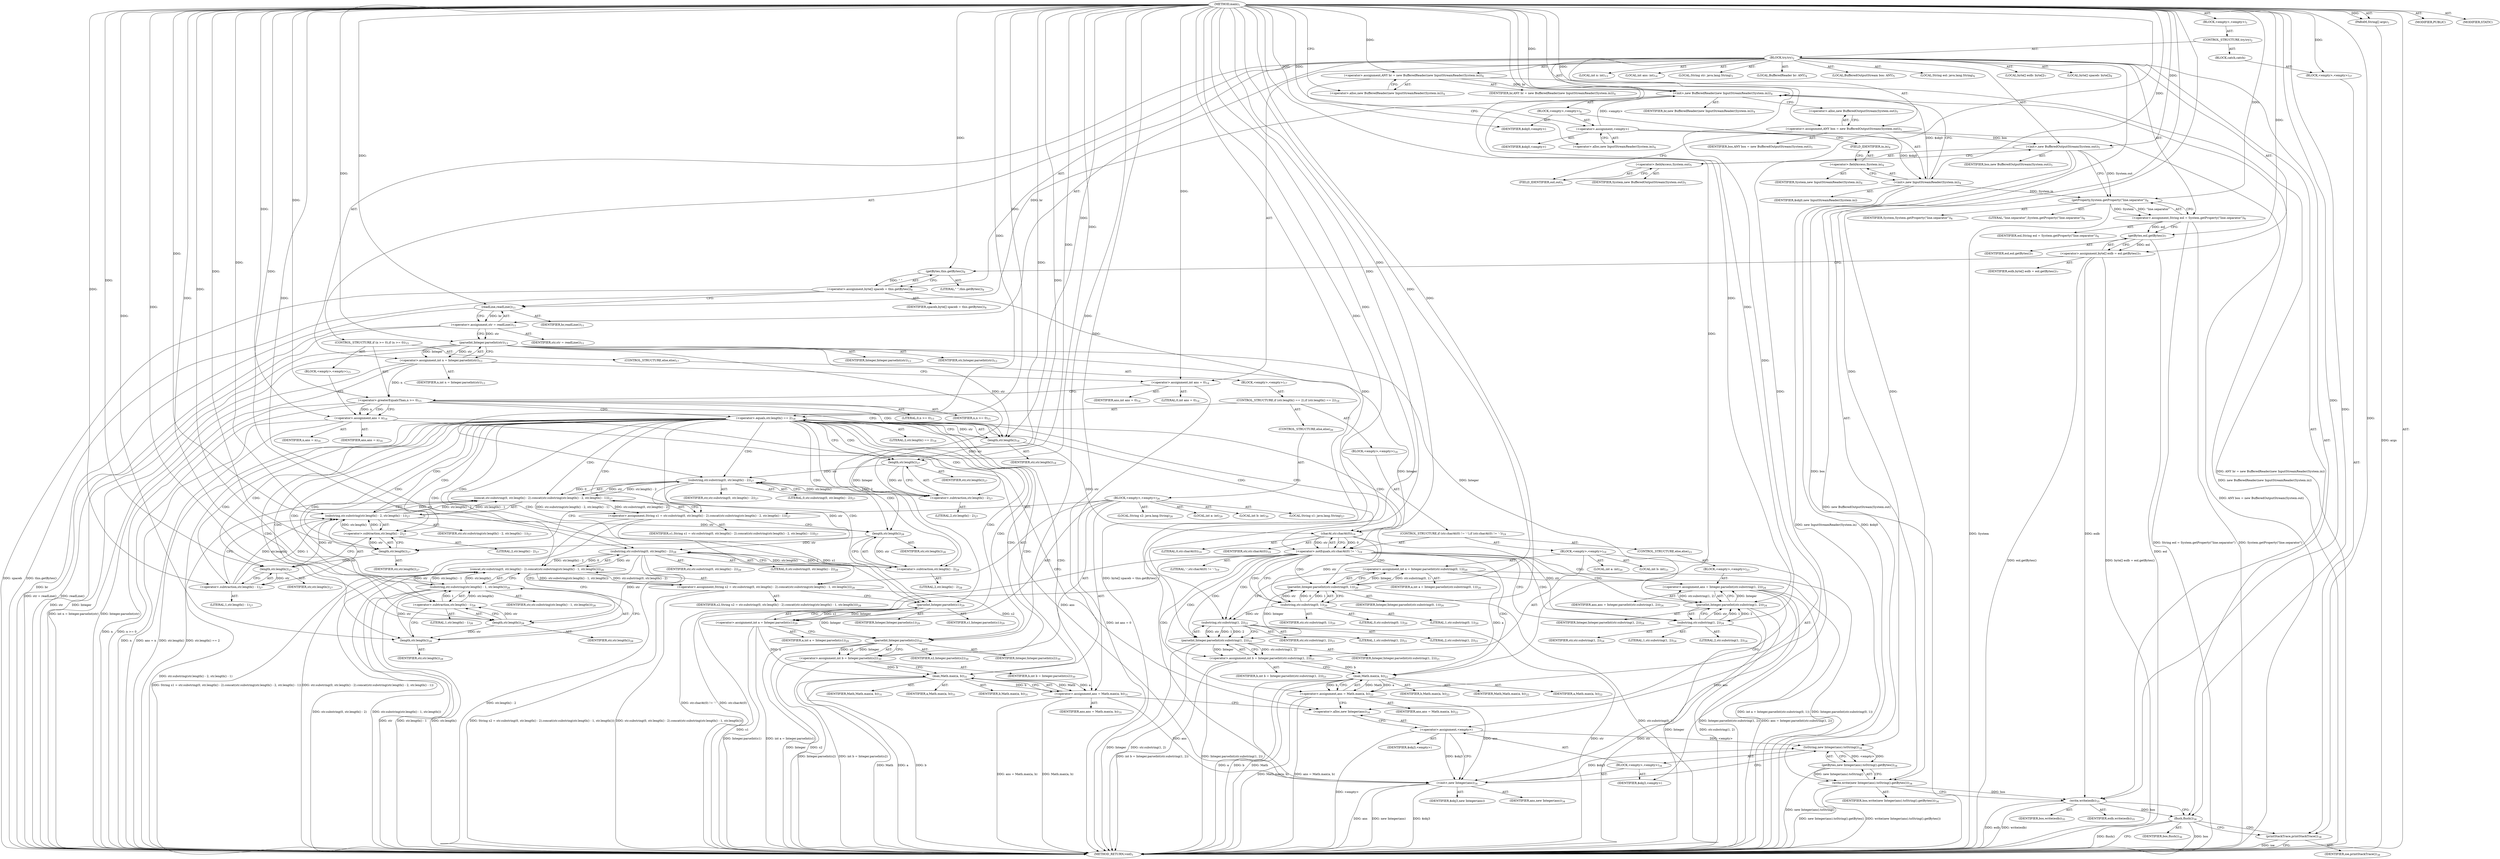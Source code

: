 digraph "main" {  
"21" [label = <(METHOD,main)<SUB>1</SUB>> ]
"22" [label = <(PARAM,String[] args)<SUB>1</SUB>> ]
"23" [label = <(BLOCK,&lt;empty&gt;,&lt;empty&gt;)<SUB>1</SUB>> ]
"24" [label = <(CONTROL_STRUCTURE,try,try)<SUB>2</SUB>> ]
"25" [label = <(BLOCK,try,try)<SUB>2</SUB>> ]
"26" [label = <(LOCAL,String str: java.lang.String)<SUB>3</SUB>> ]
"4" [label = <(LOCAL,BufferedReader br: ANY)<SUB>4</SUB>> ]
"27" [label = <(&lt;operator&gt;.assignment,ANY br = new BufferedReader(new InputStreamReader(System.in)))<SUB>4</SUB>> ]
"28" [label = <(IDENTIFIER,br,ANY br = new BufferedReader(new InputStreamReader(System.in)))<SUB>4</SUB>> ]
"29" [label = <(&lt;operator&gt;.alloc,new BufferedReader(new InputStreamReader(System.in)))<SUB>4</SUB>> ]
"30" [label = <(&lt;init&gt;,new BufferedReader(new InputStreamReader(System.in)))<SUB>4</SUB>> ]
"3" [label = <(IDENTIFIER,br,new BufferedReader(new InputStreamReader(System.in)))<SUB>4</SUB>> ]
"31" [label = <(BLOCK,&lt;empty&gt;,&lt;empty&gt;)<SUB>4</SUB>> ]
"32" [label = <(&lt;operator&gt;.assignment,&lt;empty&gt;)> ]
"33" [label = <(IDENTIFIER,$obj0,&lt;empty&gt;)> ]
"34" [label = <(&lt;operator&gt;.alloc,new InputStreamReader(System.in))<SUB>4</SUB>> ]
"35" [label = <(&lt;init&gt;,new InputStreamReader(System.in))<SUB>4</SUB>> ]
"36" [label = <(IDENTIFIER,$obj0,new InputStreamReader(System.in))> ]
"37" [label = <(&lt;operator&gt;.fieldAccess,System.in)<SUB>4</SUB>> ]
"38" [label = <(IDENTIFIER,System,new InputStreamReader(System.in))<SUB>4</SUB>> ]
"39" [label = <(FIELD_IDENTIFIER,in,in)<SUB>4</SUB>> ]
"40" [label = <(IDENTIFIER,$obj0,&lt;empty&gt;)> ]
"6" [label = <(LOCAL,BufferedOutputStream bos: ANY)<SUB>5</SUB>> ]
"41" [label = <(&lt;operator&gt;.assignment,ANY bos = new BufferedOutputStream(System.out))<SUB>5</SUB>> ]
"42" [label = <(IDENTIFIER,bos,ANY bos = new BufferedOutputStream(System.out))<SUB>5</SUB>> ]
"43" [label = <(&lt;operator&gt;.alloc,new BufferedOutputStream(System.out))<SUB>5</SUB>> ]
"44" [label = <(&lt;init&gt;,new BufferedOutputStream(System.out))<SUB>5</SUB>> ]
"5" [label = <(IDENTIFIER,bos,new BufferedOutputStream(System.out))<SUB>5</SUB>> ]
"45" [label = <(&lt;operator&gt;.fieldAccess,System.out)<SUB>5</SUB>> ]
"46" [label = <(IDENTIFIER,System,new BufferedOutputStream(System.out))<SUB>5</SUB>> ]
"47" [label = <(FIELD_IDENTIFIER,out,out)<SUB>5</SUB>> ]
"48" [label = <(LOCAL,String eol: java.lang.String)<SUB>6</SUB>> ]
"49" [label = <(&lt;operator&gt;.assignment,String eol = System.getProperty(&quot;line.separator&quot;))<SUB>6</SUB>> ]
"50" [label = <(IDENTIFIER,eol,String eol = System.getProperty(&quot;line.separator&quot;))<SUB>6</SUB>> ]
"51" [label = <(getProperty,System.getProperty(&quot;line.separator&quot;))<SUB>6</SUB>> ]
"52" [label = <(IDENTIFIER,System,System.getProperty(&quot;line.separator&quot;))<SUB>6</SUB>> ]
"53" [label = <(LITERAL,&quot;line.separator&quot;,System.getProperty(&quot;line.separator&quot;))<SUB>6</SUB>> ]
"54" [label = <(LOCAL,byte[] eolb: byte[])<SUB>7</SUB>> ]
"55" [label = <(&lt;operator&gt;.assignment,byte[] eolb = eol.getBytes())<SUB>7</SUB>> ]
"56" [label = <(IDENTIFIER,eolb,byte[] eolb = eol.getBytes())<SUB>7</SUB>> ]
"57" [label = <(getBytes,eol.getBytes())<SUB>7</SUB>> ]
"58" [label = <(IDENTIFIER,eol,eol.getBytes())<SUB>7</SUB>> ]
"59" [label = <(LOCAL,byte[] spaceb: byte[])<SUB>8</SUB>> ]
"60" [label = <(&lt;operator&gt;.assignment,byte[] spaceb = this.getBytes())<SUB>8</SUB>> ]
"61" [label = <(IDENTIFIER,spaceb,byte[] spaceb = this.getBytes())<SUB>8</SUB>> ]
"62" [label = <(getBytes,this.getBytes())<SUB>8</SUB>> ]
"63" [label = <(LITERAL,&quot; &quot;,this.getBytes())<SUB>8</SUB>> ]
"64" [label = <(&lt;operator&gt;.assignment,str = readLine())<SUB>11</SUB>> ]
"65" [label = <(IDENTIFIER,str,str = readLine())<SUB>11</SUB>> ]
"66" [label = <(readLine,readLine())<SUB>11</SUB>> ]
"67" [label = <(IDENTIFIER,br,readLine())<SUB>11</SUB>> ]
"68" [label = <(LOCAL,int n: int)<SUB>13</SUB>> ]
"69" [label = <(&lt;operator&gt;.assignment,int n = Integer.parseInt(str))<SUB>13</SUB>> ]
"70" [label = <(IDENTIFIER,n,int n = Integer.parseInt(str))<SUB>13</SUB>> ]
"71" [label = <(parseInt,Integer.parseInt(str))<SUB>13</SUB>> ]
"72" [label = <(IDENTIFIER,Integer,Integer.parseInt(str))<SUB>13</SUB>> ]
"73" [label = <(IDENTIFIER,str,Integer.parseInt(str))<SUB>13</SUB>> ]
"74" [label = <(LOCAL,int ans: int)<SUB>14</SUB>> ]
"75" [label = <(&lt;operator&gt;.assignment,int ans = 0)<SUB>14</SUB>> ]
"76" [label = <(IDENTIFIER,ans,int ans = 0)<SUB>14</SUB>> ]
"77" [label = <(LITERAL,0,int ans = 0)<SUB>14</SUB>> ]
"78" [label = <(CONTROL_STRUCTURE,if (n &gt;= 0),if (n &gt;= 0))<SUB>15</SUB>> ]
"79" [label = <(&lt;operator&gt;.greaterEqualsThan,n &gt;= 0)<SUB>15</SUB>> ]
"80" [label = <(IDENTIFIER,n,n &gt;= 0)<SUB>15</SUB>> ]
"81" [label = <(LITERAL,0,n &gt;= 0)<SUB>15</SUB>> ]
"82" [label = <(BLOCK,&lt;empty&gt;,&lt;empty&gt;)<SUB>15</SUB>> ]
"83" [label = <(&lt;operator&gt;.assignment,ans = n)<SUB>16</SUB>> ]
"84" [label = <(IDENTIFIER,ans,ans = n)<SUB>16</SUB>> ]
"85" [label = <(IDENTIFIER,n,ans = n)<SUB>16</SUB>> ]
"86" [label = <(CONTROL_STRUCTURE,else,else)<SUB>17</SUB>> ]
"87" [label = <(BLOCK,&lt;empty&gt;,&lt;empty&gt;)<SUB>17</SUB>> ]
"88" [label = <(CONTROL_STRUCTURE,if (str.length() == 2),if (str.length() == 2))<SUB>18</SUB>> ]
"89" [label = <(&lt;operator&gt;.equals,str.length() == 2)<SUB>18</SUB>> ]
"90" [label = <(length,str.length())<SUB>18</SUB>> ]
"91" [label = <(IDENTIFIER,str,str.length())<SUB>18</SUB>> ]
"92" [label = <(LITERAL,2,str.length() == 2)<SUB>18</SUB>> ]
"93" [label = <(BLOCK,&lt;empty&gt;,&lt;empty&gt;)<SUB>18</SUB>> ]
"94" [label = <(CONTROL_STRUCTURE,if (str.charAt(0) != '-'),if (str.charAt(0) != '-'))<SUB>19</SUB>> ]
"95" [label = <(&lt;operator&gt;.notEquals,str.charAt(0) != '-')<SUB>19</SUB>> ]
"96" [label = <(charAt,str.charAt(0))<SUB>19</SUB>> ]
"97" [label = <(IDENTIFIER,str,str.charAt(0))<SUB>19</SUB>> ]
"98" [label = <(LITERAL,0,str.charAt(0))<SUB>19</SUB>> ]
"99" [label = <(LITERAL,'-',str.charAt(0) != '-')<SUB>19</SUB>> ]
"100" [label = <(BLOCK,&lt;empty&gt;,&lt;empty&gt;)<SUB>19</SUB>> ]
"101" [label = <(LOCAL,int a: int)<SUB>20</SUB>> ]
"102" [label = <(&lt;operator&gt;.assignment,int a = Integer.parseInt(str.substring(0, 1)))<SUB>20</SUB>> ]
"103" [label = <(IDENTIFIER,a,int a = Integer.parseInt(str.substring(0, 1)))<SUB>20</SUB>> ]
"104" [label = <(parseInt,Integer.parseInt(str.substring(0, 1)))<SUB>20</SUB>> ]
"105" [label = <(IDENTIFIER,Integer,Integer.parseInt(str.substring(0, 1)))<SUB>20</SUB>> ]
"106" [label = <(substring,str.substring(0, 1))<SUB>20</SUB>> ]
"107" [label = <(IDENTIFIER,str,str.substring(0, 1))<SUB>20</SUB>> ]
"108" [label = <(LITERAL,0,str.substring(0, 1))<SUB>20</SUB>> ]
"109" [label = <(LITERAL,1,str.substring(0, 1))<SUB>20</SUB>> ]
"110" [label = <(LOCAL,int b: int)<SUB>21</SUB>> ]
"111" [label = <(&lt;operator&gt;.assignment,int b = Integer.parseInt(str.substring(1, 2)))<SUB>21</SUB>> ]
"112" [label = <(IDENTIFIER,b,int b = Integer.parseInt(str.substring(1, 2)))<SUB>21</SUB>> ]
"113" [label = <(parseInt,Integer.parseInt(str.substring(1, 2)))<SUB>21</SUB>> ]
"114" [label = <(IDENTIFIER,Integer,Integer.parseInt(str.substring(1, 2)))<SUB>21</SUB>> ]
"115" [label = <(substring,str.substring(1, 2))<SUB>21</SUB>> ]
"116" [label = <(IDENTIFIER,str,str.substring(1, 2))<SUB>21</SUB>> ]
"117" [label = <(LITERAL,1,str.substring(1, 2))<SUB>21</SUB>> ]
"118" [label = <(LITERAL,2,str.substring(1, 2))<SUB>21</SUB>> ]
"119" [label = <(&lt;operator&gt;.assignment,ans = Math.max(a, b))<SUB>22</SUB>> ]
"120" [label = <(IDENTIFIER,ans,ans = Math.max(a, b))<SUB>22</SUB>> ]
"121" [label = <(max,Math.max(a, b))<SUB>22</SUB>> ]
"122" [label = <(IDENTIFIER,Math,Math.max(a, b))<SUB>22</SUB>> ]
"123" [label = <(IDENTIFIER,a,Math.max(a, b))<SUB>22</SUB>> ]
"124" [label = <(IDENTIFIER,b,Math.max(a, b))<SUB>22</SUB>> ]
"125" [label = <(CONTROL_STRUCTURE,else,else)<SUB>23</SUB>> ]
"126" [label = <(BLOCK,&lt;empty&gt;,&lt;empty&gt;)<SUB>23</SUB>> ]
"127" [label = <(&lt;operator&gt;.assignment,ans = Integer.parseInt(str.substring(1, 2)))<SUB>24</SUB>> ]
"128" [label = <(IDENTIFIER,ans,ans = Integer.parseInt(str.substring(1, 2)))<SUB>24</SUB>> ]
"129" [label = <(parseInt,Integer.parseInt(str.substring(1, 2)))<SUB>24</SUB>> ]
"130" [label = <(IDENTIFIER,Integer,Integer.parseInt(str.substring(1, 2)))<SUB>24</SUB>> ]
"131" [label = <(substring,str.substring(1, 2))<SUB>24</SUB>> ]
"132" [label = <(IDENTIFIER,str,str.substring(1, 2))<SUB>24</SUB>> ]
"133" [label = <(LITERAL,1,str.substring(1, 2))<SUB>24</SUB>> ]
"134" [label = <(LITERAL,2,str.substring(1, 2))<SUB>24</SUB>> ]
"135" [label = <(CONTROL_STRUCTURE,else,else)<SUB>26</SUB>> ]
"136" [label = <(BLOCK,&lt;empty&gt;,&lt;empty&gt;)<SUB>26</SUB>> ]
"137" [label = <(LOCAL,String s1: java.lang.String)<SUB>27</SUB>> ]
"138" [label = <(&lt;operator&gt;.assignment,String s1 = str.substring(0, str.length() - 2).concat(str.substring(str.length() - 2, str.length() - 1)))<SUB>27</SUB>> ]
"139" [label = <(IDENTIFIER,s1,String s1 = str.substring(0, str.length() - 2).concat(str.substring(str.length() - 2, str.length() - 1)))<SUB>27</SUB>> ]
"140" [label = <(concat,str.substring(0, str.length() - 2).concat(str.substring(str.length() - 2, str.length() - 1)))<SUB>27</SUB>> ]
"141" [label = <(substring,str.substring(0, str.length() - 2))<SUB>27</SUB>> ]
"142" [label = <(IDENTIFIER,str,str.substring(0, str.length() - 2))<SUB>27</SUB>> ]
"143" [label = <(LITERAL,0,str.substring(0, str.length() - 2))<SUB>27</SUB>> ]
"144" [label = <(&lt;operator&gt;.subtraction,str.length() - 2)<SUB>27</SUB>> ]
"145" [label = <(length,str.length())<SUB>27</SUB>> ]
"146" [label = <(IDENTIFIER,str,str.length())<SUB>27</SUB>> ]
"147" [label = <(LITERAL,2,str.length() - 2)<SUB>27</SUB>> ]
"148" [label = <(substring,str.substring(str.length() - 2, str.length() - 1))<SUB>27</SUB>> ]
"149" [label = <(IDENTIFIER,str,str.substring(str.length() - 2, str.length() - 1))<SUB>27</SUB>> ]
"150" [label = <(&lt;operator&gt;.subtraction,str.length() - 2)<SUB>27</SUB>> ]
"151" [label = <(length,str.length())<SUB>27</SUB>> ]
"152" [label = <(IDENTIFIER,str,str.length())<SUB>27</SUB>> ]
"153" [label = <(LITERAL,2,str.length() - 2)<SUB>27</SUB>> ]
"154" [label = <(&lt;operator&gt;.subtraction,str.length() - 1)<SUB>27</SUB>> ]
"155" [label = <(length,str.length())<SUB>27</SUB>> ]
"156" [label = <(IDENTIFIER,str,str.length())<SUB>27</SUB>> ]
"157" [label = <(LITERAL,1,str.length() - 1)<SUB>27</SUB>> ]
"158" [label = <(LOCAL,String s2: java.lang.String)<SUB>28</SUB>> ]
"159" [label = <(&lt;operator&gt;.assignment,String s2 = str.substring(0, str.length() - 2).concat(str.substring(str.length() - 1, str.length())))<SUB>28</SUB>> ]
"160" [label = <(IDENTIFIER,s2,String s2 = str.substring(0, str.length() - 2).concat(str.substring(str.length() - 1, str.length())))<SUB>28</SUB>> ]
"161" [label = <(concat,str.substring(0, str.length() - 2).concat(str.substring(str.length() - 1, str.length())))<SUB>28</SUB>> ]
"162" [label = <(substring,str.substring(0, str.length() - 2))<SUB>28</SUB>> ]
"163" [label = <(IDENTIFIER,str,str.substring(0, str.length() - 2))<SUB>28</SUB>> ]
"164" [label = <(LITERAL,0,str.substring(0, str.length() - 2))<SUB>28</SUB>> ]
"165" [label = <(&lt;operator&gt;.subtraction,str.length() - 2)<SUB>28</SUB>> ]
"166" [label = <(length,str.length())<SUB>28</SUB>> ]
"167" [label = <(IDENTIFIER,str,str.length())<SUB>28</SUB>> ]
"168" [label = <(LITERAL,2,str.length() - 2)<SUB>28</SUB>> ]
"169" [label = <(substring,str.substring(str.length() - 1, str.length()))<SUB>28</SUB>> ]
"170" [label = <(IDENTIFIER,str,str.substring(str.length() - 1, str.length()))<SUB>28</SUB>> ]
"171" [label = <(&lt;operator&gt;.subtraction,str.length() - 1)<SUB>28</SUB>> ]
"172" [label = <(length,str.length())<SUB>28</SUB>> ]
"173" [label = <(IDENTIFIER,str,str.length())<SUB>28</SUB>> ]
"174" [label = <(LITERAL,1,str.length() - 1)<SUB>28</SUB>> ]
"175" [label = <(length,str.length())<SUB>28</SUB>> ]
"176" [label = <(IDENTIFIER,str,str.length())<SUB>28</SUB>> ]
"177" [label = <(LOCAL,int a: int)<SUB>29</SUB>> ]
"178" [label = <(&lt;operator&gt;.assignment,int a = Integer.parseInt(s1))<SUB>29</SUB>> ]
"179" [label = <(IDENTIFIER,a,int a = Integer.parseInt(s1))<SUB>29</SUB>> ]
"180" [label = <(parseInt,Integer.parseInt(s1))<SUB>29</SUB>> ]
"181" [label = <(IDENTIFIER,Integer,Integer.parseInt(s1))<SUB>29</SUB>> ]
"182" [label = <(IDENTIFIER,s1,Integer.parseInt(s1))<SUB>29</SUB>> ]
"183" [label = <(LOCAL,int b: int)<SUB>30</SUB>> ]
"184" [label = <(&lt;operator&gt;.assignment,int b = Integer.parseInt(s2))<SUB>30</SUB>> ]
"185" [label = <(IDENTIFIER,b,int b = Integer.parseInt(s2))<SUB>30</SUB>> ]
"186" [label = <(parseInt,Integer.parseInt(s2))<SUB>30</SUB>> ]
"187" [label = <(IDENTIFIER,Integer,Integer.parseInt(s2))<SUB>30</SUB>> ]
"188" [label = <(IDENTIFIER,s2,Integer.parseInt(s2))<SUB>30</SUB>> ]
"189" [label = <(&lt;operator&gt;.assignment,ans = Math.max(a, b))<SUB>31</SUB>> ]
"190" [label = <(IDENTIFIER,ans,ans = Math.max(a, b))<SUB>31</SUB>> ]
"191" [label = <(max,Math.max(a, b))<SUB>31</SUB>> ]
"192" [label = <(IDENTIFIER,Math,Math.max(a, b))<SUB>31</SUB>> ]
"193" [label = <(IDENTIFIER,a,Math.max(a, b))<SUB>31</SUB>> ]
"194" [label = <(IDENTIFIER,b,Math.max(a, b))<SUB>31</SUB>> ]
"195" [label = <(write,write(new Integer(ans).toString().getBytes()))<SUB>34</SUB>> ]
"196" [label = <(IDENTIFIER,bos,write(new Integer(ans).toString().getBytes()))<SUB>34</SUB>> ]
"197" [label = <(getBytes,new Integer(ans).toString().getBytes())<SUB>34</SUB>> ]
"198" [label = <(toString,new Integer(ans).toString())<SUB>34</SUB>> ]
"199" [label = <(BLOCK,&lt;empty&gt;,&lt;empty&gt;)<SUB>34</SUB>> ]
"200" [label = <(&lt;operator&gt;.assignment,&lt;empty&gt;)> ]
"201" [label = <(IDENTIFIER,$obj3,&lt;empty&gt;)> ]
"202" [label = <(&lt;operator&gt;.alloc,new Integer(ans))<SUB>34</SUB>> ]
"203" [label = <(&lt;init&gt;,new Integer(ans))<SUB>34</SUB>> ]
"204" [label = <(IDENTIFIER,$obj3,new Integer(ans))> ]
"205" [label = <(IDENTIFIER,ans,new Integer(ans))<SUB>34</SUB>> ]
"206" [label = <(IDENTIFIER,$obj3,&lt;empty&gt;)> ]
"207" [label = <(write,write(eolb))<SUB>35</SUB>> ]
"208" [label = <(IDENTIFIER,bos,write(eolb))<SUB>35</SUB>> ]
"209" [label = <(IDENTIFIER,eolb,write(eolb))<SUB>35</SUB>> ]
"210" [label = <(flush,flush())<SUB>36</SUB>> ]
"211" [label = <(IDENTIFIER,bos,flush())<SUB>36</SUB>> ]
"212" [label = <(BLOCK,catch,catch)> ]
"213" [label = <(BLOCK,&lt;empty&gt;,&lt;empty&gt;)<SUB>37</SUB>> ]
"214" [label = <(printStackTrace,printStackTrace())<SUB>38</SUB>> ]
"215" [label = <(IDENTIFIER,ioe,printStackTrace())<SUB>38</SUB>> ]
"216" [label = <(MODIFIER,PUBLIC)> ]
"217" [label = <(MODIFIER,STATIC)> ]
"218" [label = <(METHOD_RETURN,void)<SUB>1</SUB>> ]
  "21" -> "22"  [ label = "AST: "] 
  "21" -> "23"  [ label = "AST: "] 
  "21" -> "216"  [ label = "AST: "] 
  "21" -> "217"  [ label = "AST: "] 
  "21" -> "218"  [ label = "AST: "] 
  "23" -> "24"  [ label = "AST: "] 
  "24" -> "25"  [ label = "AST: "] 
  "24" -> "212"  [ label = "AST: "] 
  "25" -> "26"  [ label = "AST: "] 
  "25" -> "4"  [ label = "AST: "] 
  "25" -> "27"  [ label = "AST: "] 
  "25" -> "30"  [ label = "AST: "] 
  "25" -> "6"  [ label = "AST: "] 
  "25" -> "41"  [ label = "AST: "] 
  "25" -> "44"  [ label = "AST: "] 
  "25" -> "48"  [ label = "AST: "] 
  "25" -> "49"  [ label = "AST: "] 
  "25" -> "54"  [ label = "AST: "] 
  "25" -> "55"  [ label = "AST: "] 
  "25" -> "59"  [ label = "AST: "] 
  "25" -> "60"  [ label = "AST: "] 
  "25" -> "64"  [ label = "AST: "] 
  "25" -> "68"  [ label = "AST: "] 
  "25" -> "69"  [ label = "AST: "] 
  "25" -> "74"  [ label = "AST: "] 
  "25" -> "75"  [ label = "AST: "] 
  "25" -> "78"  [ label = "AST: "] 
  "25" -> "195"  [ label = "AST: "] 
  "25" -> "207"  [ label = "AST: "] 
  "25" -> "210"  [ label = "AST: "] 
  "27" -> "28"  [ label = "AST: "] 
  "27" -> "29"  [ label = "AST: "] 
  "30" -> "3"  [ label = "AST: "] 
  "30" -> "31"  [ label = "AST: "] 
  "31" -> "32"  [ label = "AST: "] 
  "31" -> "35"  [ label = "AST: "] 
  "31" -> "40"  [ label = "AST: "] 
  "32" -> "33"  [ label = "AST: "] 
  "32" -> "34"  [ label = "AST: "] 
  "35" -> "36"  [ label = "AST: "] 
  "35" -> "37"  [ label = "AST: "] 
  "37" -> "38"  [ label = "AST: "] 
  "37" -> "39"  [ label = "AST: "] 
  "41" -> "42"  [ label = "AST: "] 
  "41" -> "43"  [ label = "AST: "] 
  "44" -> "5"  [ label = "AST: "] 
  "44" -> "45"  [ label = "AST: "] 
  "45" -> "46"  [ label = "AST: "] 
  "45" -> "47"  [ label = "AST: "] 
  "49" -> "50"  [ label = "AST: "] 
  "49" -> "51"  [ label = "AST: "] 
  "51" -> "52"  [ label = "AST: "] 
  "51" -> "53"  [ label = "AST: "] 
  "55" -> "56"  [ label = "AST: "] 
  "55" -> "57"  [ label = "AST: "] 
  "57" -> "58"  [ label = "AST: "] 
  "60" -> "61"  [ label = "AST: "] 
  "60" -> "62"  [ label = "AST: "] 
  "62" -> "63"  [ label = "AST: "] 
  "64" -> "65"  [ label = "AST: "] 
  "64" -> "66"  [ label = "AST: "] 
  "66" -> "67"  [ label = "AST: "] 
  "69" -> "70"  [ label = "AST: "] 
  "69" -> "71"  [ label = "AST: "] 
  "71" -> "72"  [ label = "AST: "] 
  "71" -> "73"  [ label = "AST: "] 
  "75" -> "76"  [ label = "AST: "] 
  "75" -> "77"  [ label = "AST: "] 
  "78" -> "79"  [ label = "AST: "] 
  "78" -> "82"  [ label = "AST: "] 
  "78" -> "86"  [ label = "AST: "] 
  "79" -> "80"  [ label = "AST: "] 
  "79" -> "81"  [ label = "AST: "] 
  "82" -> "83"  [ label = "AST: "] 
  "83" -> "84"  [ label = "AST: "] 
  "83" -> "85"  [ label = "AST: "] 
  "86" -> "87"  [ label = "AST: "] 
  "87" -> "88"  [ label = "AST: "] 
  "88" -> "89"  [ label = "AST: "] 
  "88" -> "93"  [ label = "AST: "] 
  "88" -> "135"  [ label = "AST: "] 
  "89" -> "90"  [ label = "AST: "] 
  "89" -> "92"  [ label = "AST: "] 
  "90" -> "91"  [ label = "AST: "] 
  "93" -> "94"  [ label = "AST: "] 
  "94" -> "95"  [ label = "AST: "] 
  "94" -> "100"  [ label = "AST: "] 
  "94" -> "125"  [ label = "AST: "] 
  "95" -> "96"  [ label = "AST: "] 
  "95" -> "99"  [ label = "AST: "] 
  "96" -> "97"  [ label = "AST: "] 
  "96" -> "98"  [ label = "AST: "] 
  "100" -> "101"  [ label = "AST: "] 
  "100" -> "102"  [ label = "AST: "] 
  "100" -> "110"  [ label = "AST: "] 
  "100" -> "111"  [ label = "AST: "] 
  "100" -> "119"  [ label = "AST: "] 
  "102" -> "103"  [ label = "AST: "] 
  "102" -> "104"  [ label = "AST: "] 
  "104" -> "105"  [ label = "AST: "] 
  "104" -> "106"  [ label = "AST: "] 
  "106" -> "107"  [ label = "AST: "] 
  "106" -> "108"  [ label = "AST: "] 
  "106" -> "109"  [ label = "AST: "] 
  "111" -> "112"  [ label = "AST: "] 
  "111" -> "113"  [ label = "AST: "] 
  "113" -> "114"  [ label = "AST: "] 
  "113" -> "115"  [ label = "AST: "] 
  "115" -> "116"  [ label = "AST: "] 
  "115" -> "117"  [ label = "AST: "] 
  "115" -> "118"  [ label = "AST: "] 
  "119" -> "120"  [ label = "AST: "] 
  "119" -> "121"  [ label = "AST: "] 
  "121" -> "122"  [ label = "AST: "] 
  "121" -> "123"  [ label = "AST: "] 
  "121" -> "124"  [ label = "AST: "] 
  "125" -> "126"  [ label = "AST: "] 
  "126" -> "127"  [ label = "AST: "] 
  "127" -> "128"  [ label = "AST: "] 
  "127" -> "129"  [ label = "AST: "] 
  "129" -> "130"  [ label = "AST: "] 
  "129" -> "131"  [ label = "AST: "] 
  "131" -> "132"  [ label = "AST: "] 
  "131" -> "133"  [ label = "AST: "] 
  "131" -> "134"  [ label = "AST: "] 
  "135" -> "136"  [ label = "AST: "] 
  "136" -> "137"  [ label = "AST: "] 
  "136" -> "138"  [ label = "AST: "] 
  "136" -> "158"  [ label = "AST: "] 
  "136" -> "159"  [ label = "AST: "] 
  "136" -> "177"  [ label = "AST: "] 
  "136" -> "178"  [ label = "AST: "] 
  "136" -> "183"  [ label = "AST: "] 
  "136" -> "184"  [ label = "AST: "] 
  "136" -> "189"  [ label = "AST: "] 
  "138" -> "139"  [ label = "AST: "] 
  "138" -> "140"  [ label = "AST: "] 
  "140" -> "141"  [ label = "AST: "] 
  "140" -> "148"  [ label = "AST: "] 
  "141" -> "142"  [ label = "AST: "] 
  "141" -> "143"  [ label = "AST: "] 
  "141" -> "144"  [ label = "AST: "] 
  "144" -> "145"  [ label = "AST: "] 
  "144" -> "147"  [ label = "AST: "] 
  "145" -> "146"  [ label = "AST: "] 
  "148" -> "149"  [ label = "AST: "] 
  "148" -> "150"  [ label = "AST: "] 
  "148" -> "154"  [ label = "AST: "] 
  "150" -> "151"  [ label = "AST: "] 
  "150" -> "153"  [ label = "AST: "] 
  "151" -> "152"  [ label = "AST: "] 
  "154" -> "155"  [ label = "AST: "] 
  "154" -> "157"  [ label = "AST: "] 
  "155" -> "156"  [ label = "AST: "] 
  "159" -> "160"  [ label = "AST: "] 
  "159" -> "161"  [ label = "AST: "] 
  "161" -> "162"  [ label = "AST: "] 
  "161" -> "169"  [ label = "AST: "] 
  "162" -> "163"  [ label = "AST: "] 
  "162" -> "164"  [ label = "AST: "] 
  "162" -> "165"  [ label = "AST: "] 
  "165" -> "166"  [ label = "AST: "] 
  "165" -> "168"  [ label = "AST: "] 
  "166" -> "167"  [ label = "AST: "] 
  "169" -> "170"  [ label = "AST: "] 
  "169" -> "171"  [ label = "AST: "] 
  "169" -> "175"  [ label = "AST: "] 
  "171" -> "172"  [ label = "AST: "] 
  "171" -> "174"  [ label = "AST: "] 
  "172" -> "173"  [ label = "AST: "] 
  "175" -> "176"  [ label = "AST: "] 
  "178" -> "179"  [ label = "AST: "] 
  "178" -> "180"  [ label = "AST: "] 
  "180" -> "181"  [ label = "AST: "] 
  "180" -> "182"  [ label = "AST: "] 
  "184" -> "185"  [ label = "AST: "] 
  "184" -> "186"  [ label = "AST: "] 
  "186" -> "187"  [ label = "AST: "] 
  "186" -> "188"  [ label = "AST: "] 
  "189" -> "190"  [ label = "AST: "] 
  "189" -> "191"  [ label = "AST: "] 
  "191" -> "192"  [ label = "AST: "] 
  "191" -> "193"  [ label = "AST: "] 
  "191" -> "194"  [ label = "AST: "] 
  "195" -> "196"  [ label = "AST: "] 
  "195" -> "197"  [ label = "AST: "] 
  "197" -> "198"  [ label = "AST: "] 
  "198" -> "199"  [ label = "AST: "] 
  "199" -> "200"  [ label = "AST: "] 
  "199" -> "203"  [ label = "AST: "] 
  "199" -> "206"  [ label = "AST: "] 
  "200" -> "201"  [ label = "AST: "] 
  "200" -> "202"  [ label = "AST: "] 
  "203" -> "204"  [ label = "AST: "] 
  "203" -> "205"  [ label = "AST: "] 
  "207" -> "208"  [ label = "AST: "] 
  "207" -> "209"  [ label = "AST: "] 
  "210" -> "211"  [ label = "AST: "] 
  "212" -> "213"  [ label = "AST: "] 
  "213" -> "214"  [ label = "AST: "] 
  "214" -> "215"  [ label = "AST: "] 
  "27" -> "34"  [ label = "CFG: "] 
  "30" -> "43"  [ label = "CFG: "] 
  "41" -> "47"  [ label = "CFG: "] 
  "44" -> "51"  [ label = "CFG: "] 
  "49" -> "57"  [ label = "CFG: "] 
  "55" -> "62"  [ label = "CFG: "] 
  "60" -> "66"  [ label = "CFG: "] 
  "64" -> "71"  [ label = "CFG: "] 
  "69" -> "75"  [ label = "CFG: "] 
  "75" -> "79"  [ label = "CFG: "] 
  "195" -> "207"  [ label = "CFG: "] 
  "207" -> "210"  [ label = "CFG: "] 
  "210" -> "218"  [ label = "CFG: "] 
  "210" -> "214"  [ label = "CFG: "] 
  "29" -> "27"  [ label = "CFG: "] 
  "43" -> "41"  [ label = "CFG: "] 
  "45" -> "44"  [ label = "CFG: "] 
  "51" -> "49"  [ label = "CFG: "] 
  "57" -> "55"  [ label = "CFG: "] 
  "62" -> "60"  [ label = "CFG: "] 
  "66" -> "64"  [ label = "CFG: "] 
  "71" -> "69"  [ label = "CFG: "] 
  "79" -> "83"  [ label = "CFG: "] 
  "79" -> "90"  [ label = "CFG: "] 
  "197" -> "195"  [ label = "CFG: "] 
  "214" -> "218"  [ label = "CFG: "] 
  "32" -> "39"  [ label = "CFG: "] 
  "35" -> "30"  [ label = "CFG: "] 
  "47" -> "45"  [ label = "CFG: "] 
  "83" -> "202"  [ label = "CFG: "] 
  "198" -> "197"  [ label = "CFG: "] 
  "34" -> "32"  [ label = "CFG: "] 
  "37" -> "35"  [ label = "CFG: "] 
  "39" -> "37"  [ label = "CFG: "] 
  "89" -> "96"  [ label = "CFG: "] 
  "89" -> "145"  [ label = "CFG: "] 
  "200" -> "203"  [ label = "CFG: "] 
  "203" -> "198"  [ label = "CFG: "] 
  "90" -> "89"  [ label = "CFG: "] 
  "202" -> "200"  [ label = "CFG: "] 
  "95" -> "106"  [ label = "CFG: "] 
  "95" -> "131"  [ label = "CFG: "] 
  "138" -> "166"  [ label = "CFG: "] 
  "159" -> "180"  [ label = "CFG: "] 
  "178" -> "186"  [ label = "CFG: "] 
  "184" -> "191"  [ label = "CFG: "] 
  "189" -> "202"  [ label = "CFG: "] 
  "96" -> "95"  [ label = "CFG: "] 
  "102" -> "115"  [ label = "CFG: "] 
  "111" -> "121"  [ label = "CFG: "] 
  "119" -> "202"  [ label = "CFG: "] 
  "140" -> "138"  [ label = "CFG: "] 
  "161" -> "159"  [ label = "CFG: "] 
  "180" -> "178"  [ label = "CFG: "] 
  "186" -> "184"  [ label = "CFG: "] 
  "191" -> "189"  [ label = "CFG: "] 
  "104" -> "102"  [ label = "CFG: "] 
  "113" -> "111"  [ label = "CFG: "] 
  "121" -> "119"  [ label = "CFG: "] 
  "127" -> "202"  [ label = "CFG: "] 
  "141" -> "151"  [ label = "CFG: "] 
  "148" -> "140"  [ label = "CFG: "] 
  "162" -> "172"  [ label = "CFG: "] 
  "169" -> "161"  [ label = "CFG: "] 
  "106" -> "104"  [ label = "CFG: "] 
  "115" -> "113"  [ label = "CFG: "] 
  "129" -> "127"  [ label = "CFG: "] 
  "144" -> "141"  [ label = "CFG: "] 
  "150" -> "155"  [ label = "CFG: "] 
  "154" -> "148"  [ label = "CFG: "] 
  "165" -> "162"  [ label = "CFG: "] 
  "171" -> "175"  [ label = "CFG: "] 
  "175" -> "169"  [ label = "CFG: "] 
  "131" -> "129"  [ label = "CFG: "] 
  "145" -> "144"  [ label = "CFG: "] 
  "151" -> "150"  [ label = "CFG: "] 
  "155" -> "154"  [ label = "CFG: "] 
  "166" -> "165"  [ label = "CFG: "] 
  "172" -> "171"  [ label = "CFG: "] 
  "21" -> "29"  [ label = "CFG: "] 
  "22" -> "218"  [ label = "DDG: args"] 
  "27" -> "218"  [ label = "DDG: ANY br = new BufferedReader(new InputStreamReader(System.in))"] 
  "35" -> "218"  [ label = "DDG: $obj0"] 
  "35" -> "218"  [ label = "DDG: new InputStreamReader(System.in)"] 
  "30" -> "218"  [ label = "DDG: new BufferedReader(new InputStreamReader(System.in))"] 
  "41" -> "218"  [ label = "DDG: ANY bos = new BufferedOutputStream(System.out)"] 
  "44" -> "218"  [ label = "DDG: new BufferedOutputStream(System.out)"] 
  "51" -> "218"  [ label = "DDG: System"] 
  "49" -> "218"  [ label = "DDG: System.getProperty(&quot;line.separator&quot;)"] 
  "49" -> "218"  [ label = "DDG: String eol = System.getProperty(&quot;line.separator&quot;)"] 
  "57" -> "218"  [ label = "DDG: eol"] 
  "55" -> "218"  [ label = "DDG: eol.getBytes()"] 
  "55" -> "218"  [ label = "DDG: byte[] eolb = eol.getBytes()"] 
  "60" -> "218"  [ label = "DDG: spaceb"] 
  "60" -> "218"  [ label = "DDG: this.getBytes()"] 
  "60" -> "218"  [ label = "DDG: byte[] spaceb = this.getBytes()"] 
  "66" -> "218"  [ label = "DDG: br"] 
  "64" -> "218"  [ label = "DDG: readLine()"] 
  "64" -> "218"  [ label = "DDG: str = readLine()"] 
  "71" -> "218"  [ label = "DDG: Integer"] 
  "71" -> "218"  [ label = "DDG: str"] 
  "69" -> "218"  [ label = "DDG: Integer.parseInt(str)"] 
  "69" -> "218"  [ label = "DDG: int n = Integer.parseInt(str)"] 
  "75" -> "218"  [ label = "DDG: int ans = 0"] 
  "79" -> "218"  [ label = "DDG: n"] 
  "79" -> "218"  [ label = "DDG: n &gt;= 0"] 
  "89" -> "218"  [ label = "DDG: str.length()"] 
  "89" -> "218"  [ label = "DDG: str.length() == 2"] 
  "140" -> "218"  [ label = "DDG: str.substring(str.length() - 2, str.length() - 1)"] 
  "138" -> "218"  [ label = "DDG: str.substring(0, str.length() - 2).concat(str.substring(str.length() - 2, str.length() - 1))"] 
  "138" -> "218"  [ label = "DDG: String s1 = str.substring(0, str.length() - 2).concat(str.substring(str.length() - 2, str.length() - 1))"] 
  "162" -> "218"  [ label = "DDG: str.length() - 2"] 
  "161" -> "218"  [ label = "DDG: str.substring(0, str.length() - 2)"] 
  "169" -> "218"  [ label = "DDG: str"] 
  "169" -> "218"  [ label = "DDG: str.length() - 1"] 
  "169" -> "218"  [ label = "DDG: str.length()"] 
  "161" -> "218"  [ label = "DDG: str.substring(str.length() - 1, str.length())"] 
  "159" -> "218"  [ label = "DDG: str.substring(0, str.length() - 2).concat(str.substring(str.length() - 1, str.length()))"] 
  "159" -> "218"  [ label = "DDG: String s2 = str.substring(0, str.length() - 2).concat(str.substring(str.length() - 1, str.length()))"] 
  "180" -> "218"  [ label = "DDG: s1"] 
  "178" -> "218"  [ label = "DDG: Integer.parseInt(s1)"] 
  "178" -> "218"  [ label = "DDG: int a = Integer.parseInt(s1)"] 
  "186" -> "218"  [ label = "DDG: Integer"] 
  "186" -> "218"  [ label = "DDG: s2"] 
  "184" -> "218"  [ label = "DDG: Integer.parseInt(s2)"] 
  "184" -> "218"  [ label = "DDG: int b = Integer.parseInt(s2)"] 
  "191" -> "218"  [ label = "DDG: Math"] 
  "191" -> "218"  [ label = "DDG: a"] 
  "191" -> "218"  [ label = "DDG: b"] 
  "189" -> "218"  [ label = "DDG: Math.max(a, b)"] 
  "189" -> "218"  [ label = "DDG: ans = Math.max(a, b)"] 
  "95" -> "218"  [ label = "DDG: str.charAt(0)"] 
  "95" -> "218"  [ label = "DDG: str.charAt(0) != '-'"] 
  "129" -> "218"  [ label = "DDG: Integer"] 
  "131" -> "218"  [ label = "DDG: str"] 
  "129" -> "218"  [ label = "DDG: str.substring(1, 2)"] 
  "127" -> "218"  [ label = "DDG: Integer.parseInt(str.substring(1, 2))"] 
  "127" -> "218"  [ label = "DDG: ans = Integer.parseInt(str.substring(1, 2))"] 
  "104" -> "218"  [ label = "DDG: str.substring(0, 1)"] 
  "102" -> "218"  [ label = "DDG: Integer.parseInt(str.substring(0, 1))"] 
  "102" -> "218"  [ label = "DDG: int a = Integer.parseInt(str.substring(0, 1))"] 
  "113" -> "218"  [ label = "DDG: Integer"] 
  "115" -> "218"  [ label = "DDG: str"] 
  "113" -> "218"  [ label = "DDG: str.substring(1, 2)"] 
  "111" -> "218"  [ label = "DDG: Integer.parseInt(str.substring(1, 2))"] 
  "111" -> "218"  [ label = "DDG: int b = Integer.parseInt(str.substring(1, 2))"] 
  "121" -> "218"  [ label = "DDG: Math"] 
  "121" -> "218"  [ label = "DDG: a"] 
  "121" -> "218"  [ label = "DDG: b"] 
  "119" -> "218"  [ label = "DDG: Math.max(a, b)"] 
  "119" -> "218"  [ label = "DDG: ans = Math.max(a, b)"] 
  "83" -> "218"  [ label = "DDG: n"] 
  "83" -> "218"  [ label = "DDG: ans = n"] 
  "200" -> "218"  [ label = "DDG: &lt;empty&gt;"] 
  "203" -> "218"  [ label = "DDG: $obj3"] 
  "203" -> "218"  [ label = "DDG: ans"] 
  "203" -> "218"  [ label = "DDG: new Integer(ans)"] 
  "197" -> "218"  [ label = "DDG: new Integer(ans).toString()"] 
  "195" -> "218"  [ label = "DDG: new Integer(ans).toString().getBytes()"] 
  "195" -> "218"  [ label = "DDG: write(new Integer(ans).toString().getBytes())"] 
  "207" -> "218"  [ label = "DDG: eolb"] 
  "207" -> "218"  [ label = "DDG: write(eolb)"] 
  "210" -> "218"  [ label = "DDG: bos"] 
  "210" -> "218"  [ label = "DDG: flush()"] 
  "214" -> "218"  [ label = "DDG: ioe"] 
  "21" -> "22"  [ label = "DDG: "] 
  "21" -> "27"  [ label = "DDG: "] 
  "21" -> "41"  [ label = "DDG: "] 
  "51" -> "49"  [ label = "DDG: System"] 
  "51" -> "49"  [ label = "DDG: &quot;line.separator&quot;"] 
  "57" -> "55"  [ label = "DDG: eol"] 
  "62" -> "60"  [ label = "DDG: &quot; &quot;"] 
  "66" -> "64"  [ label = "DDG: br"] 
  "71" -> "69"  [ label = "DDG: Integer"] 
  "71" -> "69"  [ label = "DDG: str"] 
  "21" -> "75"  [ label = "DDG: "] 
  "21" -> "213"  [ label = "DDG: "] 
  "27" -> "30"  [ label = "DDG: br"] 
  "21" -> "30"  [ label = "DDG: "] 
  "32" -> "30"  [ label = "DDG: &lt;empty&gt;"] 
  "35" -> "30"  [ label = "DDG: $obj0"] 
  "41" -> "44"  [ label = "DDG: bos"] 
  "21" -> "44"  [ label = "DDG: "] 
  "44" -> "195"  [ label = "DDG: bos"] 
  "21" -> "195"  [ label = "DDG: "] 
  "197" -> "195"  [ label = "DDG: new Integer(ans).toString()"] 
  "195" -> "207"  [ label = "DDG: bos"] 
  "21" -> "207"  [ label = "DDG: "] 
  "55" -> "207"  [ label = "DDG: eolb"] 
  "207" -> "210"  [ label = "DDG: bos"] 
  "21" -> "210"  [ label = "DDG: "] 
  "21" -> "32"  [ label = "DDG: "] 
  "21" -> "40"  [ label = "DDG: "] 
  "35" -> "51"  [ label = "DDG: System.in"] 
  "44" -> "51"  [ label = "DDG: System.out"] 
  "21" -> "51"  [ label = "DDG: "] 
  "49" -> "57"  [ label = "DDG: eol"] 
  "21" -> "57"  [ label = "DDG: "] 
  "21" -> "62"  [ label = "DDG: "] 
  "30" -> "66"  [ label = "DDG: br"] 
  "21" -> "66"  [ label = "DDG: "] 
  "21" -> "71"  [ label = "DDG: "] 
  "64" -> "71"  [ label = "DDG: str"] 
  "69" -> "79"  [ label = "DDG: n"] 
  "21" -> "79"  [ label = "DDG: "] 
  "79" -> "83"  [ label = "DDG: n"] 
  "21" -> "83"  [ label = "DDG: "] 
  "198" -> "197"  [ label = "DDG: &lt;empty&gt;"] 
  "198" -> "197"  [ label = "DDG: "] 
  "21" -> "214"  [ label = "DDG: "] 
  "32" -> "35"  [ label = "DDG: $obj0"] 
  "21" -> "35"  [ label = "DDG: "] 
  "200" -> "198"  [ label = "DDG: &lt;empty&gt;"] 
  "203" -> "198"  [ label = "DDG: $obj3"] 
  "21" -> "198"  [ label = "DDG: "] 
  "21" -> "200"  [ label = "DDG: "] 
  "21" -> "206"  [ label = "DDG: "] 
  "90" -> "89"  [ label = "DDG: str"] 
  "21" -> "89"  [ label = "DDG: "] 
  "200" -> "203"  [ label = "DDG: $obj3"] 
  "21" -> "203"  [ label = "DDG: "] 
  "189" -> "203"  [ label = "DDG: ans"] 
  "127" -> "203"  [ label = "DDG: ans"] 
  "119" -> "203"  [ label = "DDG: ans"] 
  "83" -> "203"  [ label = "DDG: ans"] 
  "71" -> "90"  [ label = "DDG: str"] 
  "21" -> "90"  [ label = "DDG: "] 
  "140" -> "138"  [ label = "DDG: str.substring(0, str.length() - 2)"] 
  "140" -> "138"  [ label = "DDG: str.substring(str.length() - 2, str.length() - 1)"] 
  "161" -> "159"  [ label = "DDG: str.substring(0, str.length() - 2)"] 
  "161" -> "159"  [ label = "DDG: str.substring(str.length() - 1, str.length())"] 
  "180" -> "178"  [ label = "DDG: Integer"] 
  "180" -> "178"  [ label = "DDG: s1"] 
  "186" -> "184"  [ label = "DDG: Integer"] 
  "186" -> "184"  [ label = "DDG: s2"] 
  "191" -> "189"  [ label = "DDG: Math"] 
  "191" -> "189"  [ label = "DDG: a"] 
  "191" -> "189"  [ label = "DDG: b"] 
  "96" -> "95"  [ label = "DDG: str"] 
  "96" -> "95"  [ label = "DDG: 0"] 
  "21" -> "95"  [ label = "DDG: "] 
  "104" -> "102"  [ label = "DDG: Integer"] 
  "104" -> "102"  [ label = "DDG: str.substring(0, 1)"] 
  "113" -> "111"  [ label = "DDG: Integer"] 
  "113" -> "111"  [ label = "DDG: str.substring(1, 2)"] 
  "121" -> "119"  [ label = "DDG: Math"] 
  "121" -> "119"  [ label = "DDG: a"] 
  "121" -> "119"  [ label = "DDG: b"] 
  "90" -> "96"  [ label = "DDG: str"] 
  "21" -> "96"  [ label = "DDG: "] 
  "129" -> "127"  [ label = "DDG: Integer"] 
  "129" -> "127"  [ label = "DDG: str.substring(1, 2)"] 
  "141" -> "140"  [ label = "DDG: str"] 
  "141" -> "140"  [ label = "DDG: 0"] 
  "141" -> "140"  [ label = "DDG: str.length() - 2"] 
  "148" -> "140"  [ label = "DDG: str"] 
  "148" -> "140"  [ label = "DDG: str.length() - 2"] 
  "148" -> "140"  [ label = "DDG: str.length() - 1"] 
  "162" -> "161"  [ label = "DDG: str"] 
  "162" -> "161"  [ label = "DDG: 0"] 
  "162" -> "161"  [ label = "DDG: str.length() - 2"] 
  "169" -> "161"  [ label = "DDG: str"] 
  "169" -> "161"  [ label = "DDG: str.length() - 1"] 
  "169" -> "161"  [ label = "DDG: str.length()"] 
  "71" -> "180"  [ label = "DDG: Integer"] 
  "21" -> "180"  [ label = "DDG: "] 
  "138" -> "180"  [ label = "DDG: s1"] 
  "180" -> "186"  [ label = "DDG: Integer"] 
  "21" -> "186"  [ label = "DDG: "] 
  "159" -> "186"  [ label = "DDG: s2"] 
  "21" -> "191"  [ label = "DDG: "] 
  "178" -> "191"  [ label = "DDG: a"] 
  "184" -> "191"  [ label = "DDG: b"] 
  "71" -> "104"  [ label = "DDG: Integer"] 
  "21" -> "104"  [ label = "DDG: "] 
  "106" -> "104"  [ label = "DDG: str"] 
  "106" -> "104"  [ label = "DDG: 0"] 
  "106" -> "104"  [ label = "DDG: 1"] 
  "104" -> "113"  [ label = "DDG: Integer"] 
  "21" -> "113"  [ label = "DDG: "] 
  "115" -> "113"  [ label = "DDG: str"] 
  "115" -> "113"  [ label = "DDG: 1"] 
  "115" -> "113"  [ label = "DDG: 2"] 
  "21" -> "121"  [ label = "DDG: "] 
  "102" -> "121"  [ label = "DDG: a"] 
  "111" -> "121"  [ label = "DDG: b"] 
  "145" -> "141"  [ label = "DDG: str"] 
  "21" -> "141"  [ label = "DDG: "] 
  "144" -> "141"  [ label = "DDG: str.length()"] 
  "144" -> "141"  [ label = "DDG: 2"] 
  "155" -> "148"  [ label = "DDG: str"] 
  "21" -> "148"  [ label = "DDG: "] 
  "150" -> "148"  [ label = "DDG: str.length()"] 
  "150" -> "148"  [ label = "DDG: 2"] 
  "154" -> "148"  [ label = "DDG: str.length()"] 
  "154" -> "148"  [ label = "DDG: 1"] 
  "166" -> "162"  [ label = "DDG: str"] 
  "21" -> "162"  [ label = "DDG: "] 
  "165" -> "162"  [ label = "DDG: str.length()"] 
  "165" -> "162"  [ label = "DDG: 2"] 
  "175" -> "169"  [ label = "DDG: str"] 
  "21" -> "169"  [ label = "DDG: "] 
  "171" -> "169"  [ label = "DDG: str.length()"] 
  "171" -> "169"  [ label = "DDG: 1"] 
  "96" -> "106"  [ label = "DDG: str"] 
  "21" -> "106"  [ label = "DDG: "] 
  "106" -> "115"  [ label = "DDG: str"] 
  "21" -> "115"  [ label = "DDG: "] 
  "71" -> "129"  [ label = "DDG: Integer"] 
  "21" -> "129"  [ label = "DDG: "] 
  "131" -> "129"  [ label = "DDG: str"] 
  "131" -> "129"  [ label = "DDG: 1"] 
  "131" -> "129"  [ label = "DDG: 2"] 
  "145" -> "144"  [ label = "DDG: str"] 
  "21" -> "144"  [ label = "DDG: "] 
  "151" -> "150"  [ label = "DDG: str"] 
  "21" -> "150"  [ label = "DDG: "] 
  "155" -> "154"  [ label = "DDG: str"] 
  "21" -> "154"  [ label = "DDG: "] 
  "166" -> "165"  [ label = "DDG: str"] 
  "21" -> "165"  [ label = "DDG: "] 
  "172" -> "171"  [ label = "DDG: str"] 
  "21" -> "171"  [ label = "DDG: "] 
  "172" -> "175"  [ label = "DDG: str"] 
  "21" -> "175"  [ label = "DDG: "] 
  "96" -> "131"  [ label = "DDG: str"] 
  "21" -> "131"  [ label = "DDG: "] 
  "90" -> "145"  [ label = "DDG: str"] 
  "21" -> "145"  [ label = "DDG: "] 
  "141" -> "151"  [ label = "DDG: str"] 
  "21" -> "151"  [ label = "DDG: "] 
  "151" -> "155"  [ label = "DDG: str"] 
  "21" -> "155"  [ label = "DDG: "] 
  "148" -> "166"  [ label = "DDG: str"] 
  "21" -> "166"  [ label = "DDG: "] 
  "162" -> "172"  [ label = "DDG: str"] 
  "21" -> "172"  [ label = "DDG: "] 
  "210" -> "214"  [ label = "CDG: "] 
  "79" -> "90"  [ label = "CDG: "] 
  "79" -> "89"  [ label = "CDG: "] 
  "79" -> "83"  [ label = "CDG: "] 
  "89" -> "96"  [ label = "CDG: "] 
  "89" -> "154"  [ label = "CDG: "] 
  "89" -> "145"  [ label = "CDG: "] 
  "89" -> "169"  [ label = "CDG: "] 
  "89" -> "161"  [ label = "CDG: "] 
  "89" -> "178"  [ label = "CDG: "] 
  "89" -> "150"  [ label = "CDG: "] 
  "89" -> "151"  [ label = "CDG: "] 
  "89" -> "189"  [ label = "CDG: "] 
  "89" -> "95"  [ label = "CDG: "] 
  "89" -> "162"  [ label = "CDG: "] 
  "89" -> "144"  [ label = "CDG: "] 
  "89" -> "138"  [ label = "CDG: "] 
  "89" -> "191"  [ label = "CDG: "] 
  "89" -> "148"  [ label = "CDG: "] 
  "89" -> "184"  [ label = "CDG: "] 
  "89" -> "155"  [ label = "CDG: "] 
  "89" -> "186"  [ label = "CDG: "] 
  "89" -> "180"  [ label = "CDG: "] 
  "89" -> "171"  [ label = "CDG: "] 
  "89" -> "141"  [ label = "CDG: "] 
  "89" -> "166"  [ label = "CDG: "] 
  "89" -> "159"  [ label = "CDG: "] 
  "89" -> "140"  [ label = "CDG: "] 
  "89" -> "165"  [ label = "CDG: "] 
  "89" -> "175"  [ label = "CDG: "] 
  "89" -> "172"  [ label = "CDG: "] 
  "95" -> "115"  [ label = "CDG: "] 
  "95" -> "113"  [ label = "CDG: "] 
  "95" -> "102"  [ label = "CDG: "] 
  "95" -> "131"  [ label = "CDG: "] 
  "95" -> "104"  [ label = "CDG: "] 
  "95" -> "119"  [ label = "CDG: "] 
  "95" -> "121"  [ label = "CDG: "] 
  "95" -> "129"  [ label = "CDG: "] 
  "95" -> "127"  [ label = "CDG: "] 
  "95" -> "111"  [ label = "CDG: "] 
  "95" -> "106"  [ label = "CDG: "] 
}
